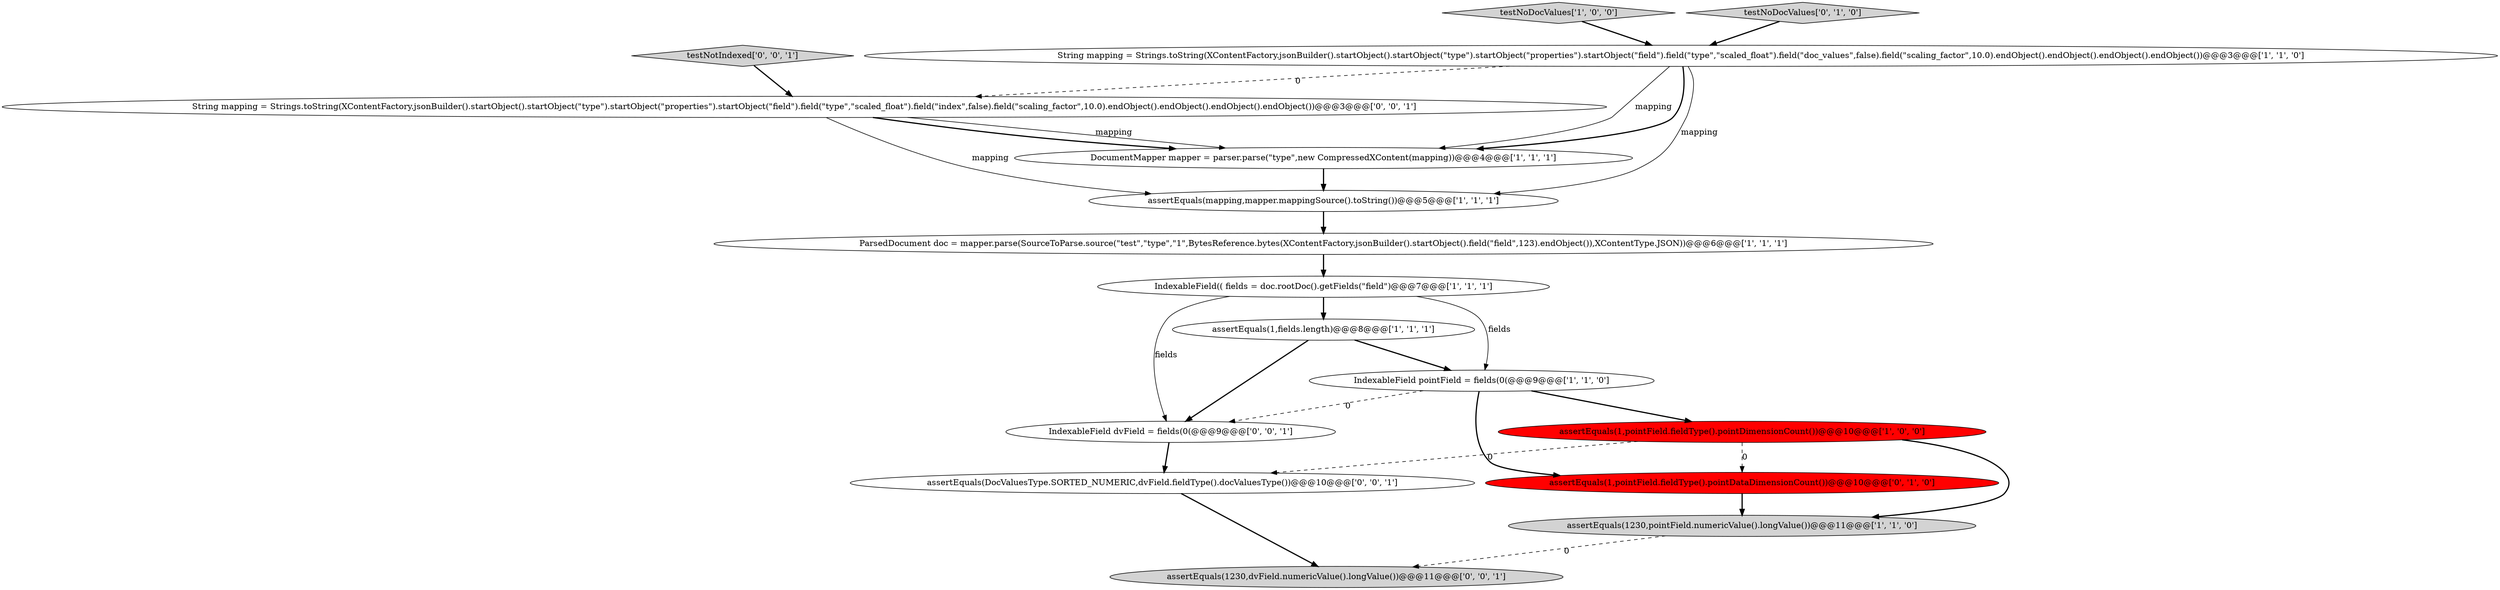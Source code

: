 digraph {
4 [style = filled, label = "testNoDocValues['1', '0', '0']", fillcolor = lightgray, shape = diamond image = "AAA0AAABBB1BBB"];
12 [style = filled, label = "testNotIndexed['0', '0', '1']", fillcolor = lightgray, shape = diamond image = "AAA0AAABBB3BBB"];
8 [style = filled, label = "assertEquals(mapping,mapper.mappingSource().toString())@@@5@@@['1', '1', '1']", fillcolor = white, shape = ellipse image = "AAA0AAABBB1BBB"];
13 [style = filled, label = "IndexableField dvField = fields(0(@@@9@@@['0', '0', '1']", fillcolor = white, shape = ellipse image = "AAA0AAABBB3BBB"];
15 [style = filled, label = "assertEquals(1230,dvField.numericValue().longValue())@@@11@@@['0', '0', '1']", fillcolor = lightgray, shape = ellipse image = "AAA0AAABBB3BBB"];
2 [style = filled, label = "assertEquals(1230,pointField.numericValue().longValue())@@@11@@@['1', '1', '0']", fillcolor = lightgray, shape = ellipse image = "AAA0AAABBB1BBB"];
11 [style = filled, label = "assertEquals(1,pointField.fieldType().pointDataDimensionCount())@@@10@@@['0', '1', '0']", fillcolor = red, shape = ellipse image = "AAA1AAABBB2BBB"];
14 [style = filled, label = "assertEquals(DocValuesType.SORTED_NUMERIC,dvField.fieldType().docValuesType())@@@10@@@['0', '0', '1']", fillcolor = white, shape = ellipse image = "AAA0AAABBB3BBB"];
9 [style = filled, label = "assertEquals(1,fields.length)@@@8@@@['1', '1', '1']", fillcolor = white, shape = ellipse image = "AAA0AAABBB1BBB"];
6 [style = filled, label = "IndexableField(( fields = doc.rootDoc().getFields(\"field\")@@@7@@@['1', '1', '1']", fillcolor = white, shape = ellipse image = "AAA0AAABBB1BBB"];
1 [style = filled, label = "assertEquals(1,pointField.fieldType().pointDimensionCount())@@@10@@@['1', '0', '0']", fillcolor = red, shape = ellipse image = "AAA1AAABBB1BBB"];
5 [style = filled, label = "String mapping = Strings.toString(XContentFactory.jsonBuilder().startObject().startObject(\"type\").startObject(\"properties\").startObject(\"field\").field(\"type\",\"scaled_float\").field(\"doc_values\",false).field(\"scaling_factor\",10.0).endObject().endObject().endObject().endObject())@@@3@@@['1', '1', '0']", fillcolor = white, shape = ellipse image = "AAA0AAABBB1BBB"];
0 [style = filled, label = "ParsedDocument doc = mapper.parse(SourceToParse.source(\"test\",\"type\",\"1\",BytesReference.bytes(XContentFactory.jsonBuilder().startObject().field(\"field\",123).endObject()),XContentType.JSON))@@@6@@@['1', '1', '1']", fillcolor = white, shape = ellipse image = "AAA0AAABBB1BBB"];
3 [style = filled, label = "IndexableField pointField = fields(0(@@@9@@@['1', '1', '0']", fillcolor = white, shape = ellipse image = "AAA0AAABBB1BBB"];
16 [style = filled, label = "String mapping = Strings.toString(XContentFactory.jsonBuilder().startObject().startObject(\"type\").startObject(\"properties\").startObject(\"field\").field(\"type\",\"scaled_float\").field(\"index\",false).field(\"scaling_factor\",10.0).endObject().endObject().endObject().endObject())@@@3@@@['0', '0', '1']", fillcolor = white, shape = ellipse image = "AAA0AAABBB3BBB"];
10 [style = filled, label = "testNoDocValues['0', '1', '0']", fillcolor = lightgray, shape = diamond image = "AAA0AAABBB2BBB"];
7 [style = filled, label = "DocumentMapper mapper = parser.parse(\"type\",new CompressedXContent(mapping))@@@4@@@['1', '1', '1']", fillcolor = white, shape = ellipse image = "AAA0AAABBB1BBB"];
16->7 [style = solid, label="mapping"];
3->1 [style = bold, label=""];
1->14 [style = dashed, label="0"];
0->6 [style = bold, label=""];
16->7 [style = bold, label=""];
3->11 [style = bold, label=""];
5->7 [style = solid, label="mapping"];
12->16 [style = bold, label=""];
7->8 [style = bold, label=""];
3->13 [style = dashed, label="0"];
11->2 [style = bold, label=""];
2->15 [style = dashed, label="0"];
8->0 [style = bold, label=""];
5->16 [style = dashed, label="0"];
16->8 [style = solid, label="mapping"];
10->5 [style = bold, label=""];
5->8 [style = solid, label="mapping"];
1->11 [style = dashed, label="0"];
9->3 [style = bold, label=""];
5->7 [style = bold, label=""];
14->15 [style = bold, label=""];
1->2 [style = bold, label=""];
6->9 [style = bold, label=""];
6->3 [style = solid, label="fields"];
4->5 [style = bold, label=""];
13->14 [style = bold, label=""];
6->13 [style = solid, label="fields"];
9->13 [style = bold, label=""];
}
